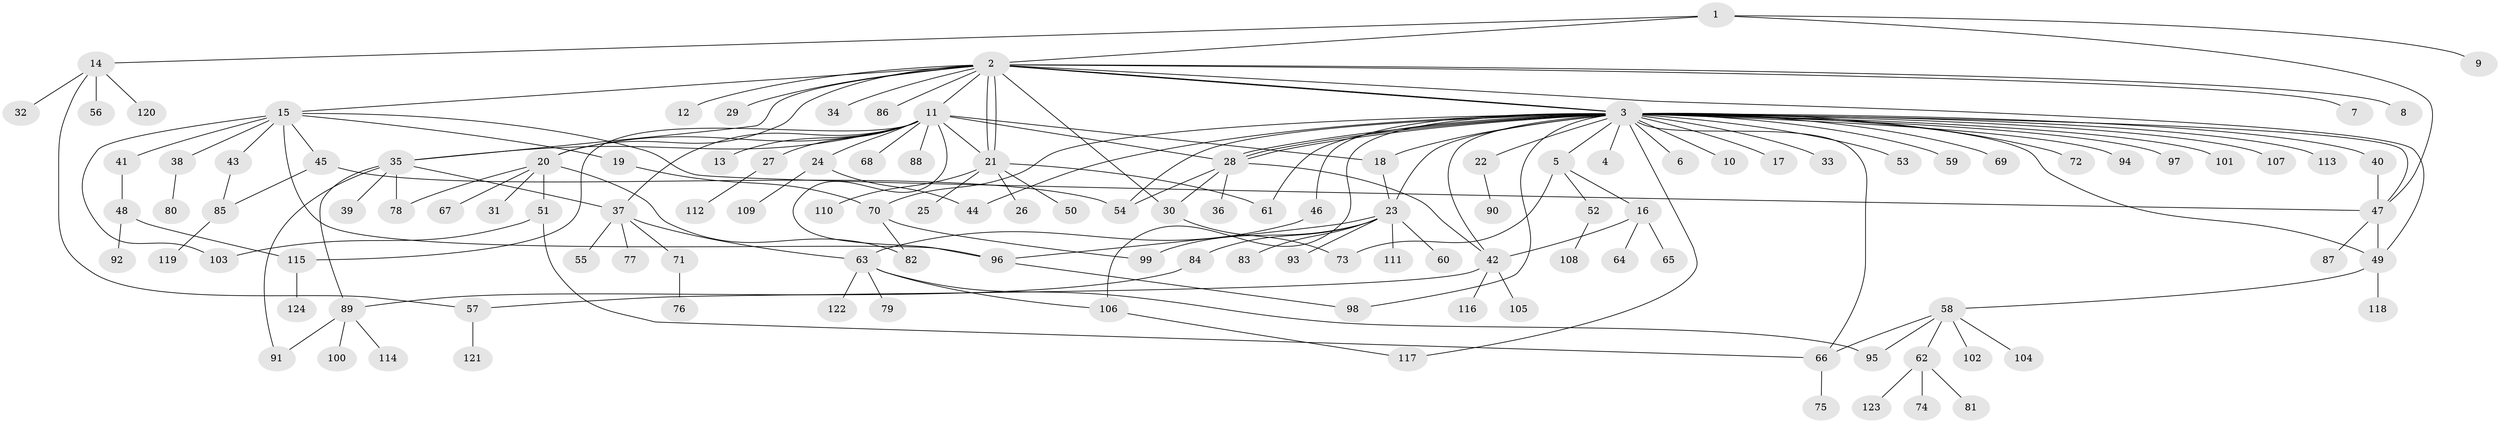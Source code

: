 // coarse degree distribution, {3: 0.07368421052631578, 16: 0.010526315789473684, 33: 0.010526315789473684, 1: 0.5368421052631579, 4: 0.06315789473684211, 13: 0.010526315789473684, 9: 0.010526315789473684, 6: 0.021052631578947368, 8: 0.031578947368421054, 11: 0.010526315789473684, 2: 0.17894736842105263, 5: 0.031578947368421054, 7: 0.010526315789473684}
// Generated by graph-tools (version 1.1) at 2025/51/02/27/25 19:51:57]
// undirected, 124 vertices, 166 edges
graph export_dot {
graph [start="1"]
  node [color=gray90,style=filled];
  1;
  2;
  3;
  4;
  5;
  6;
  7;
  8;
  9;
  10;
  11;
  12;
  13;
  14;
  15;
  16;
  17;
  18;
  19;
  20;
  21;
  22;
  23;
  24;
  25;
  26;
  27;
  28;
  29;
  30;
  31;
  32;
  33;
  34;
  35;
  36;
  37;
  38;
  39;
  40;
  41;
  42;
  43;
  44;
  45;
  46;
  47;
  48;
  49;
  50;
  51;
  52;
  53;
  54;
  55;
  56;
  57;
  58;
  59;
  60;
  61;
  62;
  63;
  64;
  65;
  66;
  67;
  68;
  69;
  70;
  71;
  72;
  73;
  74;
  75;
  76;
  77;
  78;
  79;
  80;
  81;
  82;
  83;
  84;
  85;
  86;
  87;
  88;
  89;
  90;
  91;
  92;
  93;
  94;
  95;
  96;
  97;
  98;
  99;
  100;
  101;
  102;
  103;
  104;
  105;
  106;
  107;
  108;
  109;
  110;
  111;
  112;
  113;
  114;
  115;
  116;
  117;
  118;
  119;
  120;
  121;
  122;
  123;
  124;
  1 -- 2;
  1 -- 9;
  1 -- 14;
  1 -- 47;
  2 -- 3;
  2 -- 3;
  2 -- 7;
  2 -- 8;
  2 -- 11;
  2 -- 12;
  2 -- 15;
  2 -- 20;
  2 -- 21;
  2 -- 21;
  2 -- 29;
  2 -- 30;
  2 -- 34;
  2 -- 35;
  2 -- 49;
  2 -- 86;
  3 -- 4;
  3 -- 5;
  3 -- 6;
  3 -- 10;
  3 -- 17;
  3 -- 18;
  3 -- 22;
  3 -- 23;
  3 -- 28;
  3 -- 28;
  3 -- 28;
  3 -- 33;
  3 -- 40;
  3 -- 42;
  3 -- 44;
  3 -- 46;
  3 -- 47;
  3 -- 49;
  3 -- 53;
  3 -- 54;
  3 -- 59;
  3 -- 61;
  3 -- 66;
  3 -- 69;
  3 -- 70;
  3 -- 72;
  3 -- 94;
  3 -- 97;
  3 -- 98;
  3 -- 101;
  3 -- 106;
  3 -- 107;
  3 -- 113;
  3 -- 117;
  5 -- 16;
  5 -- 52;
  5 -- 73;
  11 -- 13;
  11 -- 18;
  11 -- 20;
  11 -- 21;
  11 -- 24;
  11 -- 27;
  11 -- 28;
  11 -- 35;
  11 -- 37;
  11 -- 68;
  11 -- 88;
  11 -- 96;
  11 -- 115;
  14 -- 32;
  14 -- 56;
  14 -- 57;
  14 -- 120;
  15 -- 19;
  15 -- 38;
  15 -- 41;
  15 -- 43;
  15 -- 45;
  15 -- 47;
  15 -- 96;
  15 -- 103;
  16 -- 42;
  16 -- 64;
  16 -- 65;
  18 -- 23;
  19 -- 70;
  20 -- 31;
  20 -- 51;
  20 -- 67;
  20 -- 78;
  20 -- 82;
  21 -- 25;
  21 -- 26;
  21 -- 50;
  21 -- 61;
  21 -- 110;
  22 -- 90;
  23 -- 60;
  23 -- 83;
  23 -- 84;
  23 -- 93;
  23 -- 96;
  23 -- 99;
  23 -- 111;
  24 -- 44;
  24 -- 109;
  27 -- 112;
  28 -- 30;
  28 -- 36;
  28 -- 42;
  28 -- 54;
  30 -- 73;
  35 -- 37;
  35 -- 39;
  35 -- 78;
  35 -- 89;
  35 -- 91;
  37 -- 55;
  37 -- 63;
  37 -- 71;
  37 -- 77;
  38 -- 80;
  40 -- 47;
  41 -- 48;
  42 -- 57;
  42 -- 105;
  42 -- 116;
  43 -- 85;
  45 -- 54;
  45 -- 85;
  46 -- 63;
  47 -- 49;
  47 -- 87;
  48 -- 92;
  48 -- 115;
  49 -- 58;
  49 -- 118;
  51 -- 66;
  51 -- 103;
  52 -- 108;
  57 -- 121;
  58 -- 62;
  58 -- 66;
  58 -- 95;
  58 -- 102;
  58 -- 104;
  62 -- 74;
  62 -- 81;
  62 -- 123;
  63 -- 79;
  63 -- 95;
  63 -- 106;
  63 -- 122;
  66 -- 75;
  70 -- 82;
  70 -- 99;
  71 -- 76;
  84 -- 89;
  85 -- 119;
  89 -- 91;
  89 -- 100;
  89 -- 114;
  96 -- 98;
  106 -- 117;
  115 -- 124;
}
